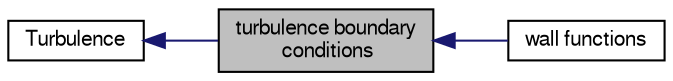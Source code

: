 digraph "turbulence boundary conditions"
{
  bgcolor="transparent";
  edge [fontname="FreeSans",fontsize="10",labelfontname="FreeSans",labelfontsize="10"];
  node [fontname="FreeSans",fontsize="10",shape=record];
  rankdir=LR;
  Node0 [label="turbulence boundary\l conditions",height=0.2,width=0.4,color="black", fillcolor="grey75", style="filled" fontcolor="black"];
  Node1 [label="Turbulence",height=0.2,width=0.4,color="black",URL="$a10364.html"];
  Node2 [label="wall functions",height=0.2,width=0.4,color="black",URL="$a10360.html"];
  Node1->Node0 [shape=plaintext, color="midnightblue", dir="back", style="solid"];
  Node0->Node2 [shape=plaintext, color="midnightblue", dir="back", style="solid"];
}
